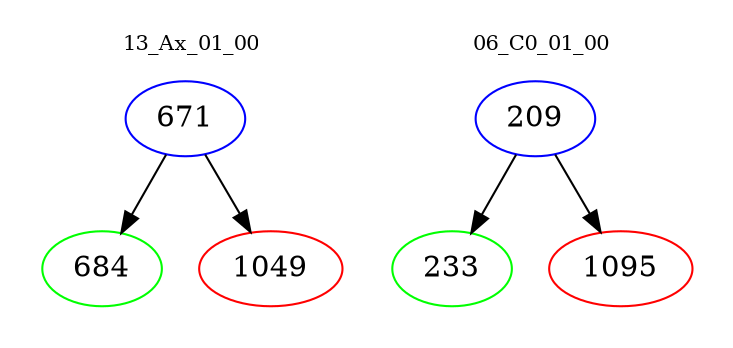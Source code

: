 digraph{
subgraph cluster_0 {
color = white
label = "13_Ax_01_00";
fontsize=10;
T0_671 [label="671", color="blue"]
T0_671 -> T0_684 [color="black"]
T0_684 [label="684", color="green"]
T0_671 -> T0_1049 [color="black"]
T0_1049 [label="1049", color="red"]
}
subgraph cluster_1 {
color = white
label = "06_C0_01_00";
fontsize=10;
T1_209 [label="209", color="blue"]
T1_209 -> T1_233 [color="black"]
T1_233 [label="233", color="green"]
T1_209 -> T1_1095 [color="black"]
T1_1095 [label="1095", color="red"]
}
}

